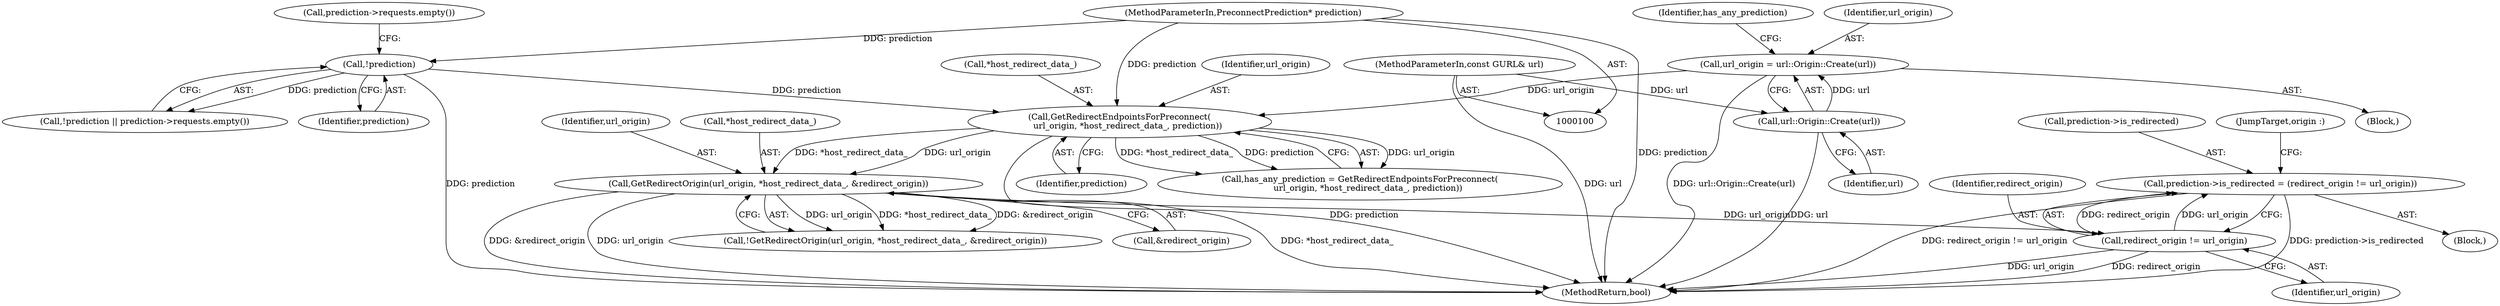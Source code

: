 digraph "0_Chrome_fec26ff33bf372476a70326f3669a35f34a9d474_14@pointer" {
"1000160" [label="(Call,prediction->is_redirected = (redirect_origin != url_origin))"];
"1000164" [label="(Call,redirect_origin != url_origin)"];
"1000133" [label="(Call,GetRedirectOrigin(url_origin, *host_redirect_data_, &redirect_origin))"];
"1000126" [label="(Call,GetRedirectEndpointsForPreconnect(\n      url_origin, *host_redirect_data_, prediction))"];
"1000118" [label="(Call,url_origin = url::Origin::Create(url))"];
"1000120" [label="(Call,url::Origin::Create(url))"];
"1000101" [label="(MethodParameterIn,const GURL& url)"];
"1000106" [label="(Call,!prediction)"];
"1000102" [label="(MethodParameterIn,PreconnectPrediction* prediction)"];
"1000118" [label="(Call,url_origin = url::Origin::Create(url))"];
"1000127" [label="(Identifier,url_origin)"];
"1000160" [label="(Call,prediction->is_redirected = (redirect_origin != url_origin))"];
"1000166" [label="(Identifier,url_origin)"];
"1000128" [label="(Call,*host_redirect_data_)"];
"1000168" [label="(JumpTarget,origin :)"];
"1000119" [label="(Identifier,url_origin)"];
"1000154" [label="(Block,)"];
"1000134" [label="(Identifier,url_origin)"];
"1000124" [label="(Call,has_any_prediction = GetRedirectEndpointsForPreconnect(\n      url_origin, *host_redirect_data_, prediction))"];
"1000135" [label="(Call,*host_redirect_data_)"];
"1000132" [label="(Call,!GetRedirectOrigin(url_origin, *host_redirect_data_, &redirect_origin))"];
"1000121" [label="(Identifier,url)"];
"1000126" [label="(Call,GetRedirectEndpointsForPreconnect(\n      url_origin, *host_redirect_data_, prediction))"];
"1000137" [label="(Call,&redirect_origin)"];
"1000108" [label="(Call,prediction->requests.empty())"];
"1000164" [label="(Call,redirect_origin != url_origin)"];
"1000120" [label="(Call,url::Origin::Create(url))"];
"1000130" [label="(Identifier,prediction)"];
"1000161" [label="(Call,prediction->is_redirected)"];
"1000125" [label="(Identifier,has_any_prediction)"];
"1000101" [label="(MethodParameterIn,const GURL& url)"];
"1000102" [label="(MethodParameterIn,PreconnectPrediction* prediction)"];
"1000103" [label="(Block,)"];
"1000105" [label="(Call,!prediction || prediction->requests.empty())"];
"1000133" [label="(Call,GetRedirectOrigin(url_origin, *host_redirect_data_, &redirect_origin))"];
"1000107" [label="(Identifier,prediction)"];
"1000165" [label="(Identifier,redirect_origin)"];
"1000106" [label="(Call,!prediction)"];
"1000210" [label="(MethodReturn,bool)"];
"1000160" -> "1000154"  [label="AST: "];
"1000160" -> "1000164"  [label="CFG: "];
"1000161" -> "1000160"  [label="AST: "];
"1000164" -> "1000160"  [label="AST: "];
"1000168" -> "1000160"  [label="CFG: "];
"1000160" -> "1000210"  [label="DDG: redirect_origin != url_origin"];
"1000160" -> "1000210"  [label="DDG: prediction->is_redirected"];
"1000164" -> "1000160"  [label="DDG: redirect_origin"];
"1000164" -> "1000160"  [label="DDG: url_origin"];
"1000164" -> "1000166"  [label="CFG: "];
"1000165" -> "1000164"  [label="AST: "];
"1000166" -> "1000164"  [label="AST: "];
"1000164" -> "1000210"  [label="DDG: url_origin"];
"1000164" -> "1000210"  [label="DDG: redirect_origin"];
"1000133" -> "1000164"  [label="DDG: url_origin"];
"1000133" -> "1000132"  [label="AST: "];
"1000133" -> "1000137"  [label="CFG: "];
"1000134" -> "1000133"  [label="AST: "];
"1000135" -> "1000133"  [label="AST: "];
"1000137" -> "1000133"  [label="AST: "];
"1000132" -> "1000133"  [label="CFG: "];
"1000133" -> "1000210"  [label="DDG: url_origin"];
"1000133" -> "1000210"  [label="DDG: *host_redirect_data_"];
"1000133" -> "1000210"  [label="DDG: &redirect_origin"];
"1000133" -> "1000132"  [label="DDG: url_origin"];
"1000133" -> "1000132"  [label="DDG: *host_redirect_data_"];
"1000133" -> "1000132"  [label="DDG: &redirect_origin"];
"1000126" -> "1000133"  [label="DDG: url_origin"];
"1000126" -> "1000133"  [label="DDG: *host_redirect_data_"];
"1000126" -> "1000124"  [label="AST: "];
"1000126" -> "1000130"  [label="CFG: "];
"1000127" -> "1000126"  [label="AST: "];
"1000128" -> "1000126"  [label="AST: "];
"1000130" -> "1000126"  [label="AST: "];
"1000124" -> "1000126"  [label="CFG: "];
"1000126" -> "1000210"  [label="DDG: prediction"];
"1000126" -> "1000124"  [label="DDG: url_origin"];
"1000126" -> "1000124"  [label="DDG: *host_redirect_data_"];
"1000126" -> "1000124"  [label="DDG: prediction"];
"1000118" -> "1000126"  [label="DDG: url_origin"];
"1000106" -> "1000126"  [label="DDG: prediction"];
"1000102" -> "1000126"  [label="DDG: prediction"];
"1000118" -> "1000103"  [label="AST: "];
"1000118" -> "1000120"  [label="CFG: "];
"1000119" -> "1000118"  [label="AST: "];
"1000120" -> "1000118"  [label="AST: "];
"1000125" -> "1000118"  [label="CFG: "];
"1000118" -> "1000210"  [label="DDG: url::Origin::Create(url)"];
"1000120" -> "1000118"  [label="DDG: url"];
"1000120" -> "1000121"  [label="CFG: "];
"1000121" -> "1000120"  [label="AST: "];
"1000120" -> "1000210"  [label="DDG: url"];
"1000101" -> "1000120"  [label="DDG: url"];
"1000101" -> "1000100"  [label="AST: "];
"1000101" -> "1000210"  [label="DDG: url"];
"1000106" -> "1000105"  [label="AST: "];
"1000106" -> "1000107"  [label="CFG: "];
"1000107" -> "1000106"  [label="AST: "];
"1000108" -> "1000106"  [label="CFG: "];
"1000105" -> "1000106"  [label="CFG: "];
"1000106" -> "1000210"  [label="DDG: prediction"];
"1000106" -> "1000105"  [label="DDG: prediction"];
"1000102" -> "1000106"  [label="DDG: prediction"];
"1000102" -> "1000100"  [label="AST: "];
"1000102" -> "1000210"  [label="DDG: prediction"];
}
